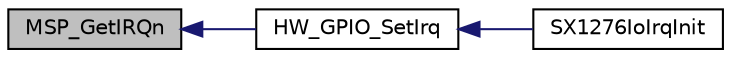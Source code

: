 digraph "MSP_GetIRQn"
{
  edge [fontname="Helvetica",fontsize="10",labelfontname="Helvetica",labelfontsize="10"];
  node [fontname="Helvetica",fontsize="10",shape=record];
  rankdir="LR";
  Node1 [label="MSP_GetIRQn",height=0.2,width=0.4,color="black", fillcolor="grey75", style="filled", fontcolor="black"];
  Node1 -> Node2 [dir="back",color="midnightblue",fontsize="10",style="solid",fontname="Helvetica"];
  Node2 [label="HW_GPIO_SetIrq",height=0.2,width=0.4,color="black", fillcolor="white", style="filled",URL="$group___lory_s_d_k___g_p_i_o___functions.html#ga1dcd4c3db791178fee479a8e54155573",tooltip="Records the interrupt handler for the GPIO object "];
  Node2 -> Node3 [dir="back",color="midnightblue",fontsize="10",style="solid",fontname="Helvetica"];
  Node3 [label="SX1276IoIrqInit",height=0.2,width=0.4,color="black", fillcolor="white", style="filled",URL="$sx1276mb1las_8c.html#a13aadc4f50dae9872aa92654c1b886d8"];
}
